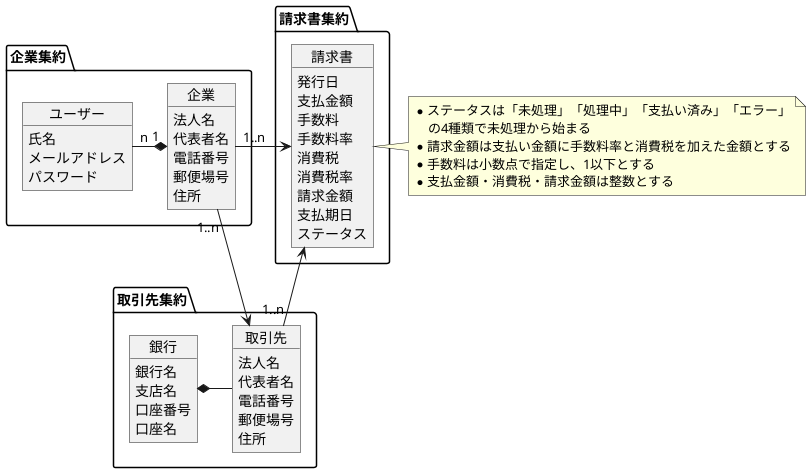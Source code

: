 @startuml domain
package 企業集約 {
    object 企業 {
        法人名
        代表者名
        電話番号
        郵便場号
        住所
    }
    object ユーザー {
        氏名
        メールアドレス
        パスワード
    }
}

ユーザー "n" -right-* "1" 企業

package 取引先集約 {
    object 取引先 {
        法人名
        代表者名
        電話番号
        郵便場号
        住所
    }
    object 銀行 {
        銀行名
        支店名
        口座番号
        口座名
    }
}

package 請求書集約 {
    object 請求書 {
        発行日
        支払金額
        手数料
        手数料率    
        消費税
        消費税率
        請求金額
        支払期日
        ステータス
    }
}

企業 "1..n" -down-> 取引先
取引先 -left-* 銀行

企業 "1..n" -left->  請求書
取引先 "1..n" -right-> 請求書

note right of 請求書 {
    * ステータスは「未処理」「処理中」「支払い済み」「エラー」
    　の4種類で未処理から始まる
    * 請求金額は支払い金額に手数料率と消費税を加えた金額とする
    * 手数料は小数点で指定し、1以下とする
    * 支払金額・消費税・請求金額は整数とする
}

@enduml
